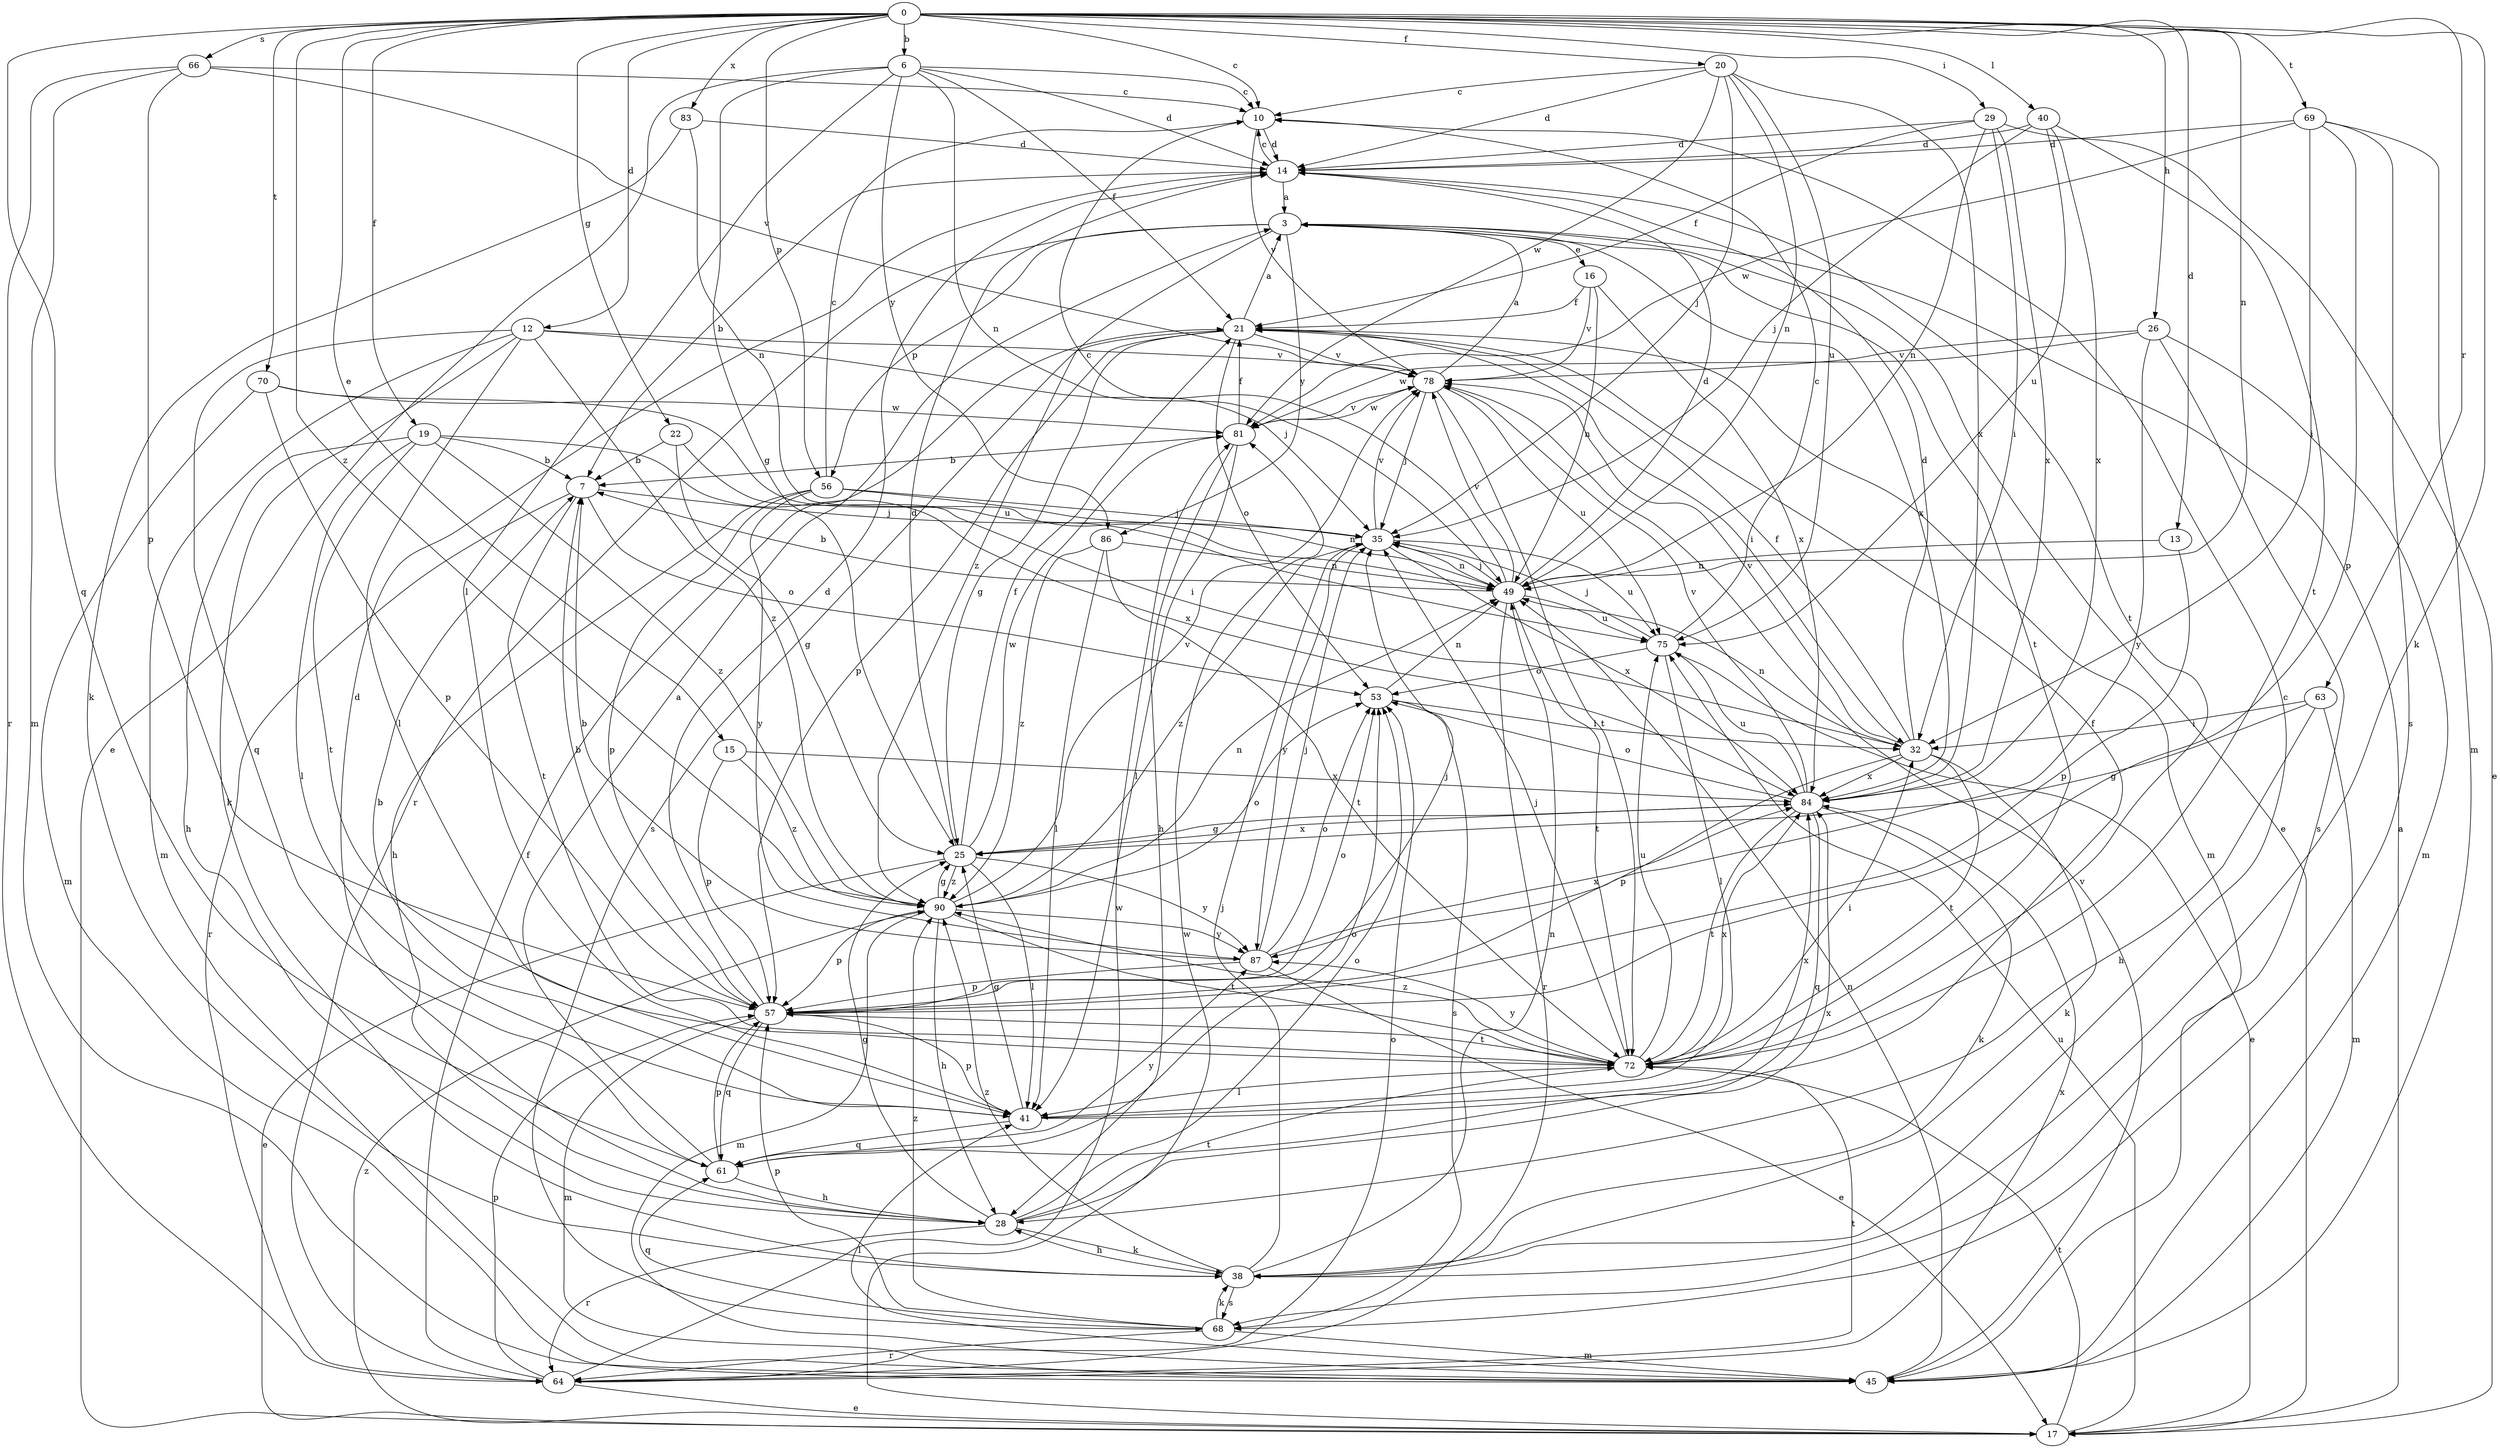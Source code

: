 strict digraph  {
0;
3;
6;
7;
10;
12;
13;
14;
15;
16;
17;
19;
20;
21;
22;
25;
26;
28;
29;
32;
35;
38;
40;
41;
45;
49;
53;
56;
57;
61;
63;
64;
66;
68;
69;
70;
72;
75;
78;
81;
83;
84;
86;
87;
90;
0 -> 6  [label=b];
0 -> 10  [label=c];
0 -> 12  [label=d];
0 -> 13  [label=d];
0 -> 15  [label=e];
0 -> 19  [label=f];
0 -> 20  [label=f];
0 -> 22  [label=g];
0 -> 26  [label=h];
0 -> 29  [label=i];
0 -> 38  [label=k];
0 -> 40  [label=l];
0 -> 49  [label=n];
0 -> 56  [label=p];
0 -> 61  [label=q];
0 -> 63  [label=r];
0 -> 66  [label=s];
0 -> 69  [label=t];
0 -> 70  [label=t];
0 -> 83  [label=x];
0 -> 90  [label=z];
3 -> 16  [label=e];
3 -> 17  [label=e];
3 -> 56  [label=p];
3 -> 64  [label=r];
3 -> 72  [label=t];
3 -> 84  [label=x];
3 -> 86  [label=y];
3 -> 90  [label=z];
6 -> 10  [label=c];
6 -> 14  [label=d];
6 -> 17  [label=e];
6 -> 21  [label=f];
6 -> 25  [label=g];
6 -> 41  [label=l];
6 -> 49  [label=n];
6 -> 86  [label=y];
7 -> 35  [label=j];
7 -> 53  [label=o];
7 -> 64  [label=r];
7 -> 72  [label=t];
10 -> 14  [label=d];
10 -> 78  [label=v];
12 -> 35  [label=j];
12 -> 38  [label=k];
12 -> 41  [label=l];
12 -> 45  [label=m];
12 -> 61  [label=q];
12 -> 78  [label=v];
12 -> 90  [label=z];
13 -> 49  [label=n];
13 -> 57  [label=p];
14 -> 3  [label=a];
14 -> 7  [label=b];
14 -> 10  [label=c];
14 -> 72  [label=t];
15 -> 57  [label=p];
15 -> 84  [label=x];
15 -> 90  [label=z];
16 -> 21  [label=f];
16 -> 49  [label=n];
16 -> 78  [label=v];
16 -> 84  [label=x];
17 -> 3  [label=a];
17 -> 72  [label=t];
17 -> 75  [label=u];
17 -> 81  [label=w];
17 -> 90  [label=z];
19 -> 7  [label=b];
19 -> 28  [label=h];
19 -> 41  [label=l];
19 -> 72  [label=t];
19 -> 84  [label=x];
19 -> 90  [label=z];
20 -> 10  [label=c];
20 -> 14  [label=d];
20 -> 35  [label=j];
20 -> 49  [label=n];
20 -> 75  [label=u];
20 -> 81  [label=w];
20 -> 84  [label=x];
21 -> 3  [label=a];
21 -> 25  [label=g];
21 -> 32  [label=i];
21 -> 45  [label=m];
21 -> 53  [label=o];
21 -> 57  [label=p];
21 -> 68  [label=s];
21 -> 78  [label=v];
22 -> 7  [label=b];
22 -> 25  [label=g];
22 -> 32  [label=i];
25 -> 14  [label=d];
25 -> 17  [label=e];
25 -> 21  [label=f];
25 -> 41  [label=l];
25 -> 81  [label=w];
25 -> 84  [label=x];
25 -> 87  [label=y];
25 -> 90  [label=z];
26 -> 45  [label=m];
26 -> 68  [label=s];
26 -> 78  [label=v];
26 -> 81  [label=w];
26 -> 87  [label=y];
28 -> 14  [label=d];
28 -> 25  [label=g];
28 -> 38  [label=k];
28 -> 53  [label=o];
28 -> 64  [label=r];
28 -> 72  [label=t];
28 -> 84  [label=x];
29 -> 14  [label=d];
29 -> 17  [label=e];
29 -> 21  [label=f];
29 -> 32  [label=i];
29 -> 49  [label=n];
29 -> 84  [label=x];
32 -> 14  [label=d];
32 -> 21  [label=f];
32 -> 38  [label=k];
32 -> 49  [label=n];
32 -> 57  [label=p];
32 -> 72  [label=t];
32 -> 78  [label=v];
32 -> 84  [label=x];
35 -> 49  [label=n];
35 -> 75  [label=u];
35 -> 78  [label=v];
35 -> 84  [label=x];
35 -> 87  [label=y];
35 -> 90  [label=z];
38 -> 10  [label=c];
38 -> 28  [label=h];
38 -> 35  [label=j];
38 -> 49  [label=n];
38 -> 68  [label=s];
38 -> 90  [label=z];
40 -> 14  [label=d];
40 -> 35  [label=j];
40 -> 72  [label=t];
40 -> 75  [label=u];
40 -> 84  [label=x];
41 -> 7  [label=b];
41 -> 21  [label=f];
41 -> 25  [label=g];
41 -> 57  [label=p];
41 -> 61  [label=q];
41 -> 84  [label=x];
45 -> 41  [label=l];
45 -> 49  [label=n];
45 -> 78  [label=v];
49 -> 7  [label=b];
49 -> 10  [label=c];
49 -> 14  [label=d];
49 -> 35  [label=j];
49 -> 64  [label=r];
49 -> 72  [label=t];
49 -> 75  [label=u];
49 -> 78  [label=v];
53 -> 32  [label=i];
53 -> 49  [label=n];
53 -> 68  [label=s];
56 -> 10  [label=c];
56 -> 28  [label=h];
56 -> 35  [label=j];
56 -> 49  [label=n];
56 -> 57  [label=p];
56 -> 87  [label=y];
57 -> 7  [label=b];
57 -> 14  [label=d];
57 -> 35  [label=j];
57 -> 45  [label=m];
57 -> 53  [label=o];
57 -> 61  [label=q];
57 -> 72  [label=t];
61 -> 3  [label=a];
61 -> 28  [label=h];
61 -> 53  [label=o];
61 -> 57  [label=p];
61 -> 87  [label=y];
63 -> 25  [label=g];
63 -> 28  [label=h];
63 -> 32  [label=i];
63 -> 45  [label=m];
64 -> 17  [label=e];
64 -> 21  [label=f];
64 -> 53  [label=o];
64 -> 57  [label=p];
64 -> 72  [label=t];
64 -> 81  [label=w];
64 -> 84  [label=x];
66 -> 10  [label=c];
66 -> 45  [label=m];
66 -> 57  [label=p];
66 -> 64  [label=r];
66 -> 78  [label=v];
68 -> 38  [label=k];
68 -> 45  [label=m];
68 -> 57  [label=p];
68 -> 61  [label=q];
68 -> 64  [label=r];
68 -> 90  [label=z];
69 -> 14  [label=d];
69 -> 32  [label=i];
69 -> 45  [label=m];
69 -> 57  [label=p];
69 -> 68  [label=s];
69 -> 81  [label=w];
70 -> 45  [label=m];
70 -> 57  [label=p];
70 -> 75  [label=u];
70 -> 81  [label=w];
72 -> 32  [label=i];
72 -> 35  [label=j];
72 -> 41  [label=l];
72 -> 75  [label=u];
72 -> 84  [label=x];
72 -> 87  [label=y];
72 -> 90  [label=z];
75 -> 10  [label=c];
75 -> 17  [label=e];
75 -> 35  [label=j];
75 -> 41  [label=l];
75 -> 53  [label=o];
78 -> 3  [label=a];
78 -> 35  [label=j];
78 -> 72  [label=t];
78 -> 75  [label=u];
78 -> 81  [label=w];
81 -> 7  [label=b];
81 -> 21  [label=f];
81 -> 28  [label=h];
81 -> 41  [label=l];
81 -> 78  [label=v];
83 -> 14  [label=d];
83 -> 38  [label=k];
83 -> 49  [label=n];
84 -> 25  [label=g];
84 -> 38  [label=k];
84 -> 53  [label=o];
84 -> 61  [label=q];
84 -> 72  [label=t];
84 -> 75  [label=u];
84 -> 78  [label=v];
86 -> 41  [label=l];
86 -> 49  [label=n];
86 -> 72  [label=t];
86 -> 90  [label=z];
87 -> 7  [label=b];
87 -> 17  [label=e];
87 -> 35  [label=j];
87 -> 53  [label=o];
87 -> 57  [label=p];
87 -> 84  [label=x];
90 -> 25  [label=g];
90 -> 28  [label=h];
90 -> 45  [label=m];
90 -> 49  [label=n];
90 -> 53  [label=o];
90 -> 57  [label=p];
90 -> 72  [label=t];
90 -> 78  [label=v];
90 -> 87  [label=y];
}
